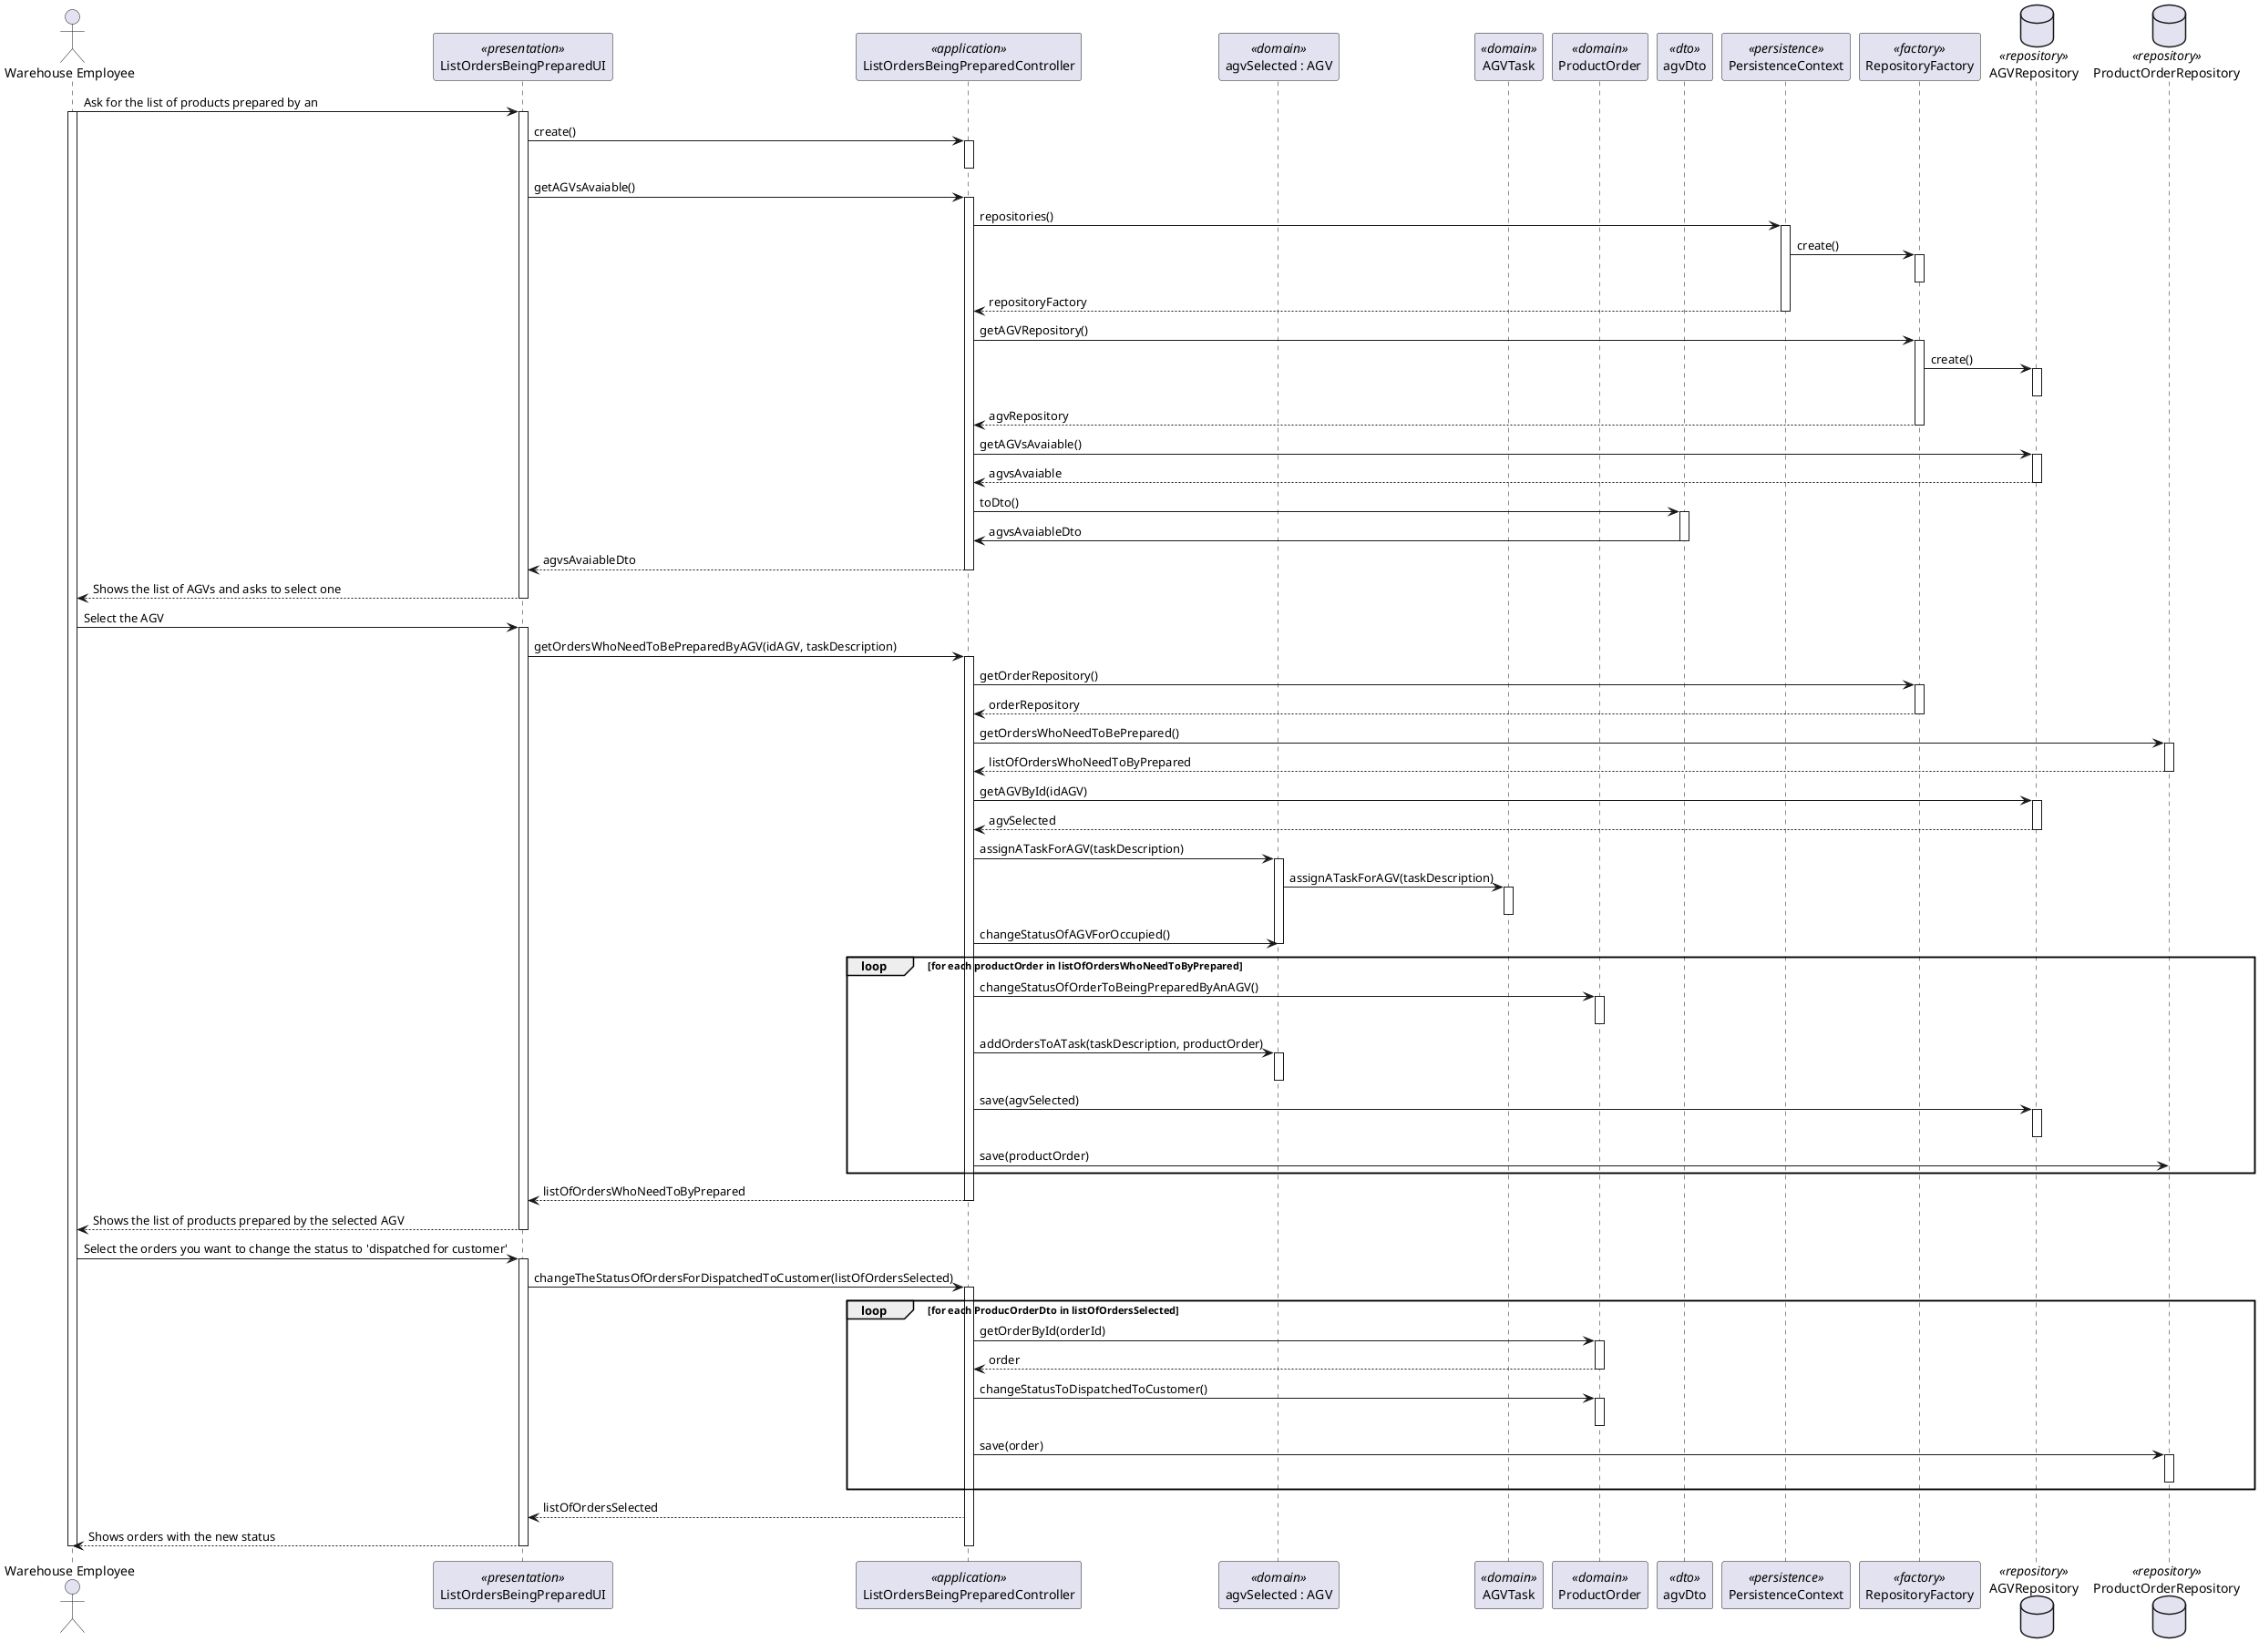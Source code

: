 @startuml
'http://plantuml.com/skinparam.html

actor "Warehouse Employee" as EMPLOYEE
participant ListOrdersBeingPreparedUI as UI <<presentation>>
participant ListOrdersBeingPreparedController as CONTROLLER <<application>>
participant "agvSelected : AGV" as AGV <<domain>>
participant AGVTask as TASK <<domain>>
participant ProductOrder as ORDER <<domain>>
participant agvDto as DTO  <<dto>>
participant PersistenceContext as PERSISTENCE <<persistence>>
participant RepositoryFactory as FACTORY <<factory>>
database AGVRepository as REPOSITORY_AGV <<repository>>
database ProductOrderRepository as REPOSITORY_ORDERS <<repository>>

EMPLOYEE -> UI: Ask for the list of products prepared by an
activate EMPLOYEE
activate UI

UI -> CONTROLLER: create()

activate CONTROLLER
deactivate CONTROLLER

UI -> CONTROLLER : getAGVsAvaiable()
activate CONTROLLER

CONTROLLER -> PERSISTENCE : repositories()

activate PERSISTENCE

PERSISTENCE -> FACTORY : create()

activate FACTORY
deactivate FACTORY

PERSISTENCE --> CONTROLLER : repositoryFactory

deactivate PERSISTENCE

CONTROLLER -> FACTORY : getAGVRepository()

activate FACTORY

FACTORY -> REPOSITORY_AGV : create()

activate REPOSITORY_AGV
deactivate REPOSITORY_AGV

FACTORY --> CONTROLLER : agvRepository
deactivate FACTORY

CONTROLLER -> REPOSITORY_AGV : getAGVsAvaiable()

activate REPOSITORY_AGV

REPOSITORY_AGV --> CONTROLLER : agvsAvaiable

deactivate REPOSITORY_AGV

CONTROLLER -> DTO : toDto()

activate DTO

DTO -> CONTROLLER : agvsAvaiableDto

deactivate DTO

CONTROLLER --> UI : agvsAvaiableDto
deactivate CONTROLLER

UI --> EMPLOYEE: Shows the list of AGVs and asks to select one


deactivate CONTROLLER
deactivate UI

EMPLOYEE -> UI : Select the AGV

activate UI

UI -> CONTROLLER : getOrdersWhoNeedToBePreparedByAGV(idAGV, taskDescription)

activate CONTROLLER

CONTROLLER -> FACTORY : getOrderRepository()

activate FACTORY

FACTORY --> CONTROLLER : orderRepository

deactivate FACTORY

CONTROLLER -> REPOSITORY_ORDERS : getOrdersWhoNeedToBePrepared()

activate REPOSITORY_ORDERS

REPOSITORY_ORDERS --> CONTROLLER : listOfOrdersWhoNeedToByPrepared
deactivate REPOSITORY_ORDERS

CONTROLLER -> REPOSITORY_AGV : getAGVById(idAGV)
activate REPOSITORY_AGV

REPOSITORY_AGV --> CONTROLLER : agvSelected
deactivate REPOSITORY_AGV

CONTROLLER -> AGV : assignATaskForAGV(taskDescription)
activate AGV

AGV -> TASK : assignATaskForAGV(taskDescription)
activate TASK
deactivate TASK

CONTROLLER -> AGV : changeStatusOfAGVForOccupied()
deactivate AGV



loop for each productOrder in listOfOrdersWhoNeedToByPrepared
CONTROLLER -> ORDER : changeStatusOfOrderToBeingPreparedByAnAGV()
activate ORDER
deactivate ORDER

CONTROLLER -> AGV : addOrdersToATask(taskDescription, productOrder)
activate AGV
deactivate AGV
CONTROLLER -> REPOSITORY_AGV : save(agvSelected)
activate REPOSITORY_AGV
deactivate REPOSITORY_AGV
CONTROLLER -> REPOSITORY_ORDERS : save(productOrder)
end
activate REPOSITORY_ORDERS
deactivate REPOSITORY_ORDERS

CONTROLLER --> UI : listOfOrdersWhoNeedToByPrepared
deactivate CONTROLLER

UI --> EMPLOYEE : Shows the list of products prepared by the selected AGV

deactivate UI

EMPLOYEE -> UI : Select the orders you want to change the status to 'dispatched for customer'
activate UI

UI -> CONTROLLER : changeTheStatusOfOrdersForDispatchedToCustomer(listOfOrdersSelected)
activate CONTROLLER

loop for each ProducOrderDto in listOfOrdersSelected
CONTROLLER -> ORDER : getOrderById(orderId)
activate ORDER
ORDER --> CONTROLLER : order
deactivate ORDER

CONTROLLER -> ORDER : changeStatusToDispatchedToCustomer()
activate ORDER
deactivate ORDER

CONTROLLER -> REPOSITORY_ORDERS : save(order)
activate REPOSITORY_ORDERS
deactivate REPOSITORY_ORDERS
end loop

CONTROLLER --> UI : listOfOrdersSelected
UI --> EMPLOYEE : Shows orders with the new status

deactivate CONTROLLER
deactivate UI


deactivate EMPLOYEE

@enduml